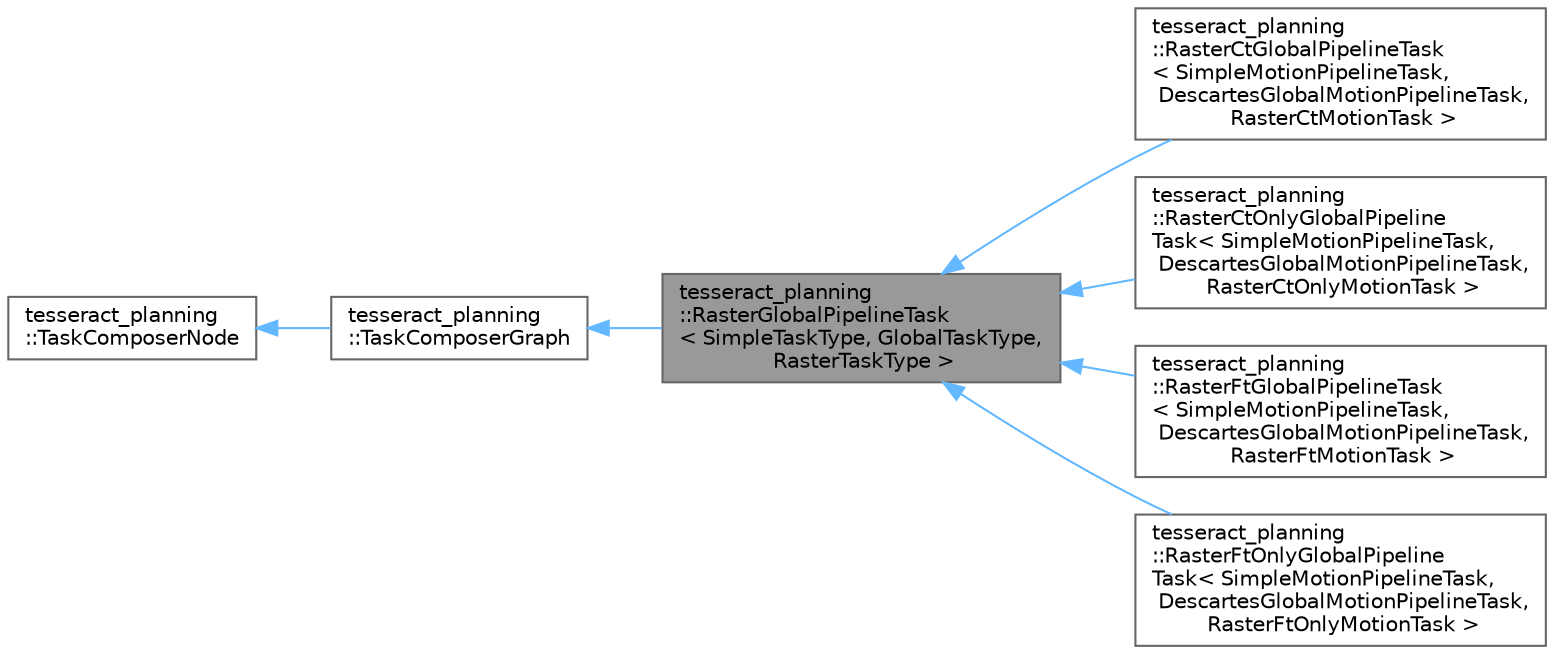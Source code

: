 digraph "tesseract_planning::RasterGlobalPipelineTask&lt; SimpleTaskType, GlobalTaskType, RasterTaskType &gt;"
{
 // LATEX_PDF_SIZE
  bgcolor="transparent";
  edge [fontname=Helvetica,fontsize=10,labelfontname=Helvetica,labelfontsize=10];
  node [fontname=Helvetica,fontsize=10,shape=box,height=0.2,width=0.4];
  rankdir="LR";
  Node1 [label="tesseract_planning\l::RasterGlobalPipelineTask\l\< SimpleTaskType, GlobalTaskType,\l RasterTaskType \>",height=0.2,width=0.4,color="gray40", fillcolor="grey60", style="filled", fontcolor="black",tooltip=" "];
  Node2 -> Node1 [dir="back",color="steelblue1",style="solid"];
  Node2 [label="tesseract_planning\l::TaskComposerGraph",height=0.2,width=0.4,color="gray40", fillcolor="white", style="filled",URL="$d3/dac/classtesseract__planning_1_1TaskComposerGraph.html",tooltip="This class facilitates the composition of an arbitrary taskflow graph. Tasks are nodes in the graph c..."];
  Node3 -> Node2 [dir="back",color="steelblue1",style="solid"];
  Node3 [label="tesseract_planning\l::TaskComposerNode",height=0.2,width=0.4,color="gray40", fillcolor="white", style="filled",URL="$de/d23/classtesseract__planning_1_1TaskComposerNode.html",tooltip="Represents a node the pipeline to be executed."];
  Node1 -> Node4 [dir="back",color="steelblue1",style="solid"];
  Node4 [label="tesseract_planning\l::RasterCtGlobalPipelineTask\l\< SimpleMotionPipelineTask,\l DescartesGlobalMotionPipelineTask,\l RasterCtMotionTask \>",height=0.2,width=0.4,color="gray40", fillcolor="white", style="filled",URL="$da/d60/classtesseract__planning_1_1RasterCtGlobalPipelineTask.html",tooltip=" "];
  Node1 -> Node5 [dir="back",color="steelblue1",style="solid"];
  Node5 [label="tesseract_planning\l::RasterCtOnlyGlobalPipeline\lTask\< SimpleMotionPipelineTask,\l DescartesGlobalMotionPipelineTask,\l RasterCtOnlyMotionTask \>",height=0.2,width=0.4,color="gray40", fillcolor="white", style="filled",URL="$dc/d0b/classtesseract__planning_1_1RasterCtOnlyGlobalPipelineTask.html",tooltip=" "];
  Node1 -> Node6 [dir="back",color="steelblue1",style="solid"];
  Node6 [label="tesseract_planning\l::RasterFtGlobalPipelineTask\l\< SimpleMotionPipelineTask,\l DescartesGlobalMotionPipelineTask,\l RasterFtMotionTask \>",height=0.2,width=0.4,color="gray40", fillcolor="white", style="filled",URL="$d0/d72/classtesseract__planning_1_1RasterFtGlobalPipelineTask.html",tooltip=" "];
  Node1 -> Node7 [dir="back",color="steelblue1",style="solid"];
  Node7 [label="tesseract_planning\l::RasterFtOnlyGlobalPipeline\lTask\< SimpleMotionPipelineTask,\l DescartesGlobalMotionPipelineTask,\l RasterFtOnlyMotionTask \>",height=0.2,width=0.4,color="gray40", fillcolor="white", style="filled",URL="$da/de2/classtesseract__planning_1_1RasterFtOnlyGlobalPipelineTask.html",tooltip=" "];
}
